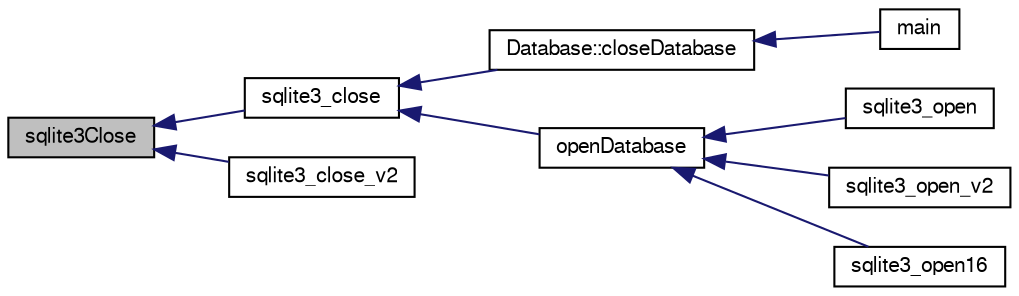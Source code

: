 digraph "sqlite3Close"
{
  edge [fontname="FreeSans",fontsize="10",labelfontname="FreeSans",labelfontsize="10"];
  node [fontname="FreeSans",fontsize="10",shape=record];
  rankdir="LR";
  Node472459 [label="sqlite3Close",height=0.2,width=0.4,color="black", fillcolor="grey75", style="filled", fontcolor="black"];
  Node472459 -> Node472460 [dir="back",color="midnightblue",fontsize="10",style="solid",fontname="FreeSans"];
  Node472460 [label="sqlite3_close",height=0.2,width=0.4,color="black", fillcolor="white", style="filled",URL="$sqlite3_8h.html#ac43c9032fc6ef3b2a231dc3a9fa44b2d"];
  Node472460 -> Node472461 [dir="back",color="midnightblue",fontsize="10",style="solid",fontname="FreeSans"];
  Node472461 [label="Database::closeDatabase",height=0.2,width=0.4,color="black", fillcolor="white", style="filled",URL="$classDatabase.html#a46102d6a468364377fbb410eb1866897"];
  Node472461 -> Node472462 [dir="back",color="midnightblue",fontsize="10",style="solid",fontname="FreeSans"];
  Node472462 [label="main",height=0.2,width=0.4,color="black", fillcolor="white", style="filled",URL="$main_8cpp.html#a0ddf1224851353fc92bfbff6f499fa97"];
  Node472460 -> Node472463 [dir="back",color="midnightblue",fontsize="10",style="solid",fontname="FreeSans"];
  Node472463 [label="openDatabase",height=0.2,width=0.4,color="black", fillcolor="white", style="filled",URL="$sqlite3_8c.html#a6a9c3bc3a64234e863413f41db473758"];
  Node472463 -> Node472464 [dir="back",color="midnightblue",fontsize="10",style="solid",fontname="FreeSans"];
  Node472464 [label="sqlite3_open",height=0.2,width=0.4,color="black", fillcolor="white", style="filled",URL="$sqlite3_8h.html#a97ba966ed1acc38409786258268f5f71"];
  Node472463 -> Node472465 [dir="back",color="midnightblue",fontsize="10",style="solid",fontname="FreeSans"];
  Node472465 [label="sqlite3_open_v2",height=0.2,width=0.4,color="black", fillcolor="white", style="filled",URL="$sqlite3_8h.html#a140fe275b6975dc867cea50a65a217c4"];
  Node472463 -> Node472466 [dir="back",color="midnightblue",fontsize="10",style="solid",fontname="FreeSans"];
  Node472466 [label="sqlite3_open16",height=0.2,width=0.4,color="black", fillcolor="white", style="filled",URL="$sqlite3_8h.html#adbc401bb96713f32e553db32f6f3ca33"];
  Node472459 -> Node472467 [dir="back",color="midnightblue",fontsize="10",style="solid",fontname="FreeSans"];
  Node472467 [label="sqlite3_close_v2",height=0.2,width=0.4,color="black", fillcolor="white", style="filled",URL="$sqlite3_8h.html#ad2cb8462eaba28b4c8410ef55a4282b4"];
}
